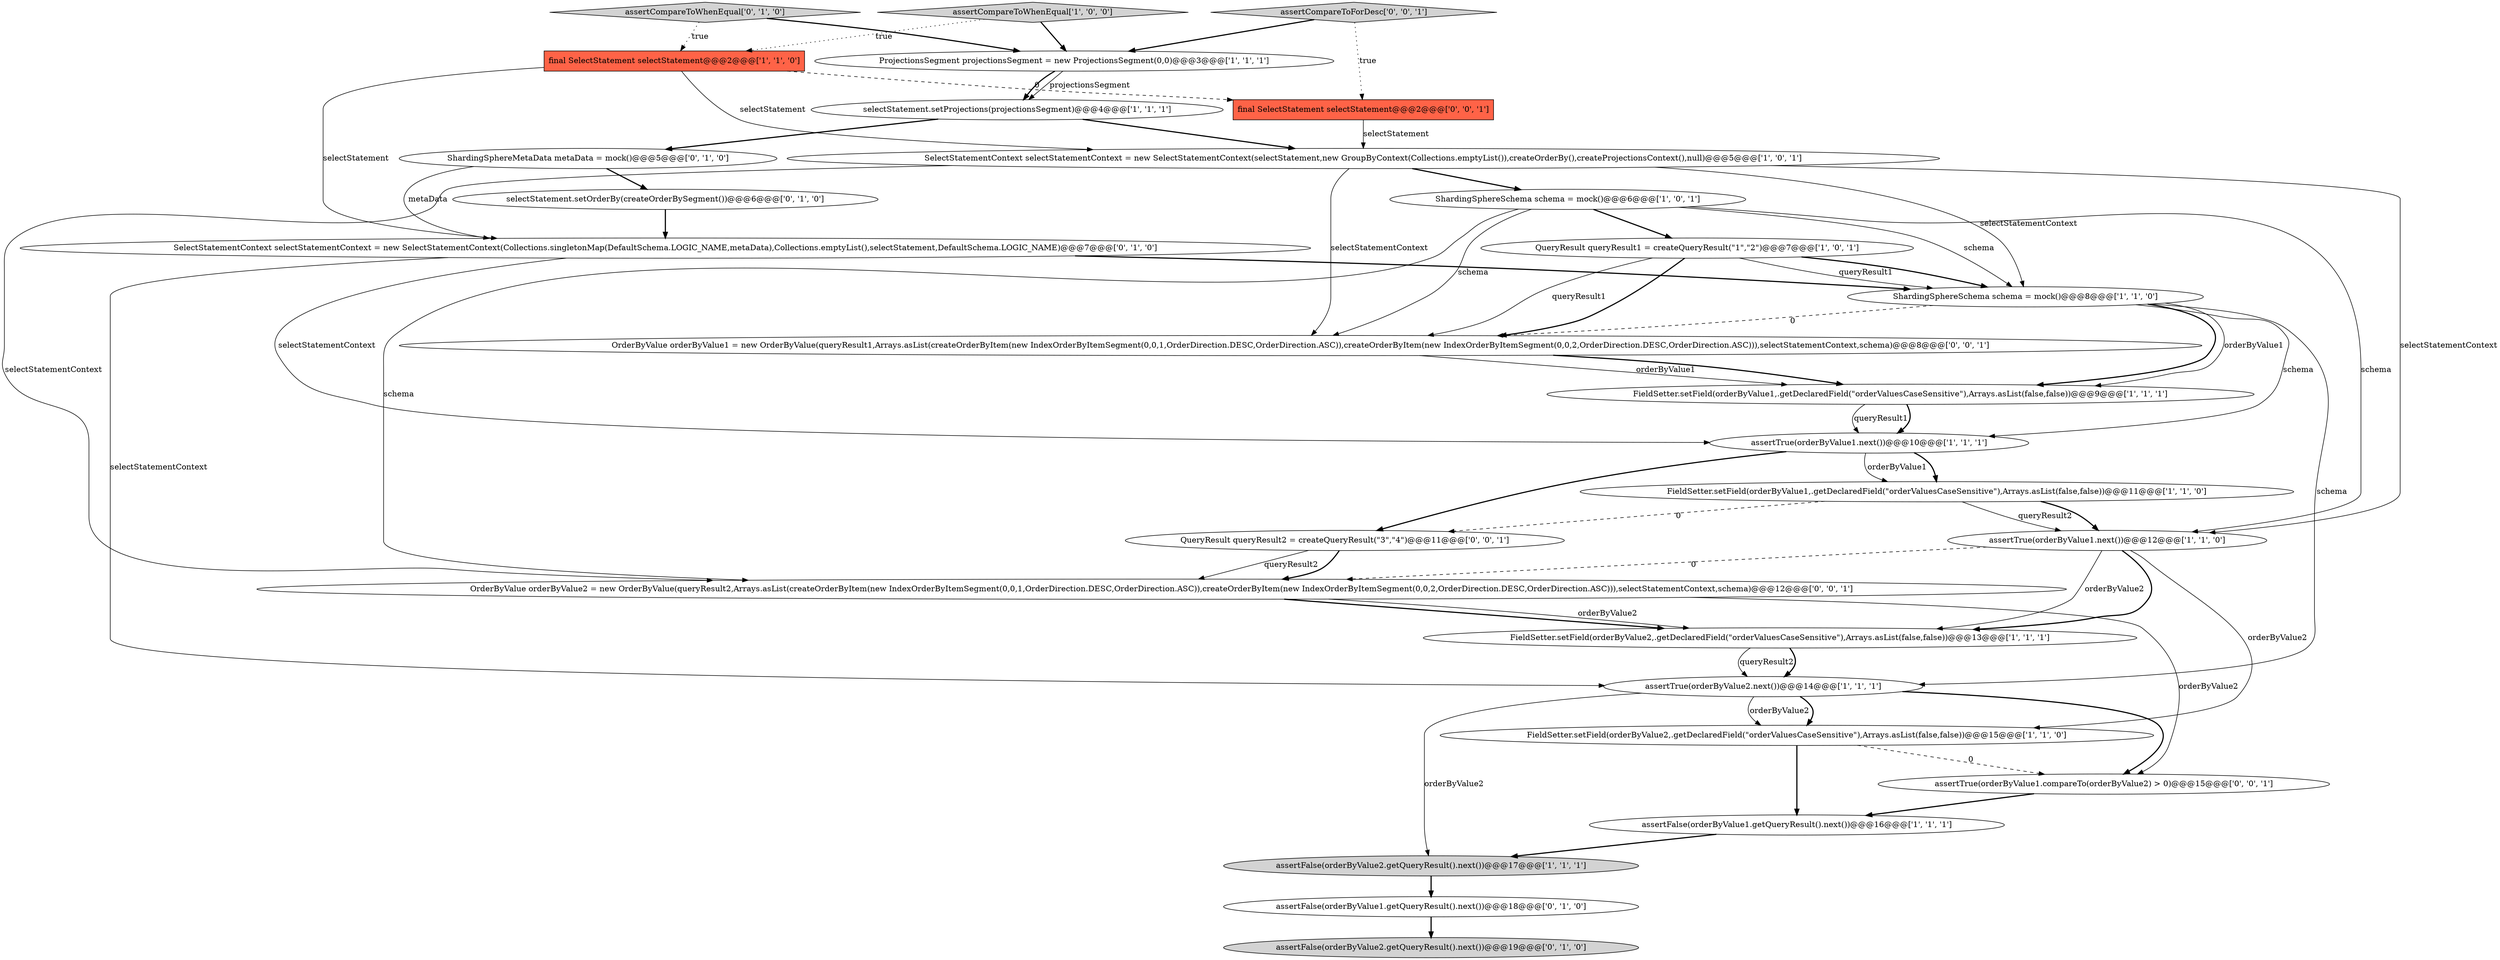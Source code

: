 digraph {
27 [style = filled, label = "assertCompareToForDesc['0', '0', '1']", fillcolor = lightgray, shape = diamond image = "AAA0AAABBB3BBB"];
21 [style = filled, label = "assertFalse(orderByValue2.getQueryResult().next())@@@19@@@['0', '1', '0']", fillcolor = lightgray, shape = ellipse image = "AAA0AAABBB2BBB"];
19 [style = filled, label = "SelectStatementContext selectStatementContext = new SelectStatementContext(Collections.singletonMap(DefaultSchema.LOGIC_NAME,metaData),Collections.emptyList(),selectStatement,DefaultSchema.LOGIC_NAME)@@@7@@@['0', '1', '0']", fillcolor = white, shape = ellipse image = "AAA1AAABBB2BBB"];
3 [style = filled, label = "SelectStatementContext selectStatementContext = new SelectStatementContext(selectStatement,new GroupByContext(Collections.emptyList()),createOrderBy(),createProjectionsContext(),null)@@@5@@@['1', '0', '1']", fillcolor = white, shape = ellipse image = "AAA0AAABBB1BBB"];
23 [style = filled, label = "OrderByValue orderByValue1 = new OrderByValue(queryResult1,Arrays.asList(createOrderByItem(new IndexOrderByItemSegment(0,0,1,OrderDirection.DESC,OrderDirection.ASC)),createOrderByItem(new IndexOrderByItemSegment(0,0,2,OrderDirection.DESC,OrderDirection.ASC))),selectStatementContext,schema)@@@8@@@['0', '0', '1']", fillcolor = white, shape = ellipse image = "AAA0AAABBB3BBB"];
22 [style = filled, label = "ShardingSphereMetaData metaData = mock()@@@5@@@['0', '1', '0']", fillcolor = white, shape = ellipse image = "AAA0AAABBB2BBB"];
24 [style = filled, label = "QueryResult queryResult2 = createQueryResult(\"3\",\"4\")@@@11@@@['0', '0', '1']", fillcolor = white, shape = ellipse image = "AAA0AAABBB3BBB"];
11 [style = filled, label = "ShardingSphereSchema schema = mock()@@@6@@@['1', '0', '1']", fillcolor = white, shape = ellipse image = "AAA0AAABBB1BBB"];
18 [style = filled, label = "selectStatement.setOrderBy(createOrderBySegment())@@@6@@@['0', '1', '0']", fillcolor = white, shape = ellipse image = "AAA1AAABBB2BBB"];
8 [style = filled, label = "FieldSetter.setField(orderByValue2,.getDeclaredField(\"orderValuesCaseSensitive\"),Arrays.asList(false,false))@@@15@@@['1', '1', '0']", fillcolor = white, shape = ellipse image = "AAA0AAABBB1BBB"];
14 [style = filled, label = "assertFalse(orderByValue2.getQueryResult().next())@@@17@@@['1', '1', '1']", fillcolor = lightgray, shape = ellipse image = "AAA0AAABBB1BBB"];
2 [style = filled, label = "ProjectionsSegment projectionsSegment = new ProjectionsSegment(0,0)@@@3@@@['1', '1', '1']", fillcolor = white, shape = ellipse image = "AAA0AAABBB1BBB"];
5 [style = filled, label = "assertTrue(orderByValue1.next())@@@10@@@['1', '1', '1']", fillcolor = white, shape = ellipse image = "AAA0AAABBB1BBB"];
6 [style = filled, label = "final SelectStatement selectStatement@@@2@@@['1', '1', '0']", fillcolor = tomato, shape = box image = "AAA0AAABBB1BBB"];
10 [style = filled, label = "assertTrue(orderByValue2.next())@@@14@@@['1', '1', '1']", fillcolor = white, shape = ellipse image = "AAA0AAABBB1BBB"];
16 [style = filled, label = "assertFalse(orderByValue1.getQueryResult().next())@@@16@@@['1', '1', '1']", fillcolor = white, shape = ellipse image = "AAA0AAABBB1BBB"];
12 [style = filled, label = "selectStatement.setProjections(projectionsSegment)@@@4@@@['1', '1', '1']", fillcolor = white, shape = ellipse image = "AAA0AAABBB1BBB"];
4 [style = filled, label = "assertCompareToWhenEqual['1', '0', '0']", fillcolor = lightgray, shape = diamond image = "AAA0AAABBB1BBB"];
20 [style = filled, label = "assertCompareToWhenEqual['0', '1', '0']", fillcolor = lightgray, shape = diamond image = "AAA0AAABBB2BBB"];
1 [style = filled, label = "FieldSetter.setField(orderByValue1,.getDeclaredField(\"orderValuesCaseSensitive\"),Arrays.asList(false,false))@@@11@@@['1', '1', '0']", fillcolor = white, shape = ellipse image = "AAA0AAABBB1BBB"];
26 [style = filled, label = "OrderByValue orderByValue2 = new OrderByValue(queryResult2,Arrays.asList(createOrderByItem(new IndexOrderByItemSegment(0,0,1,OrderDirection.DESC,OrderDirection.ASC)),createOrderByItem(new IndexOrderByItemSegment(0,0,2,OrderDirection.DESC,OrderDirection.ASC))),selectStatementContext,schema)@@@12@@@['0', '0', '1']", fillcolor = white, shape = ellipse image = "AAA0AAABBB3BBB"];
7 [style = filled, label = "QueryResult queryResult1 = createQueryResult(\"1\",\"2\")@@@7@@@['1', '0', '1']", fillcolor = white, shape = ellipse image = "AAA0AAABBB1BBB"];
15 [style = filled, label = "FieldSetter.setField(orderByValue2,.getDeclaredField(\"orderValuesCaseSensitive\"),Arrays.asList(false,false))@@@13@@@['1', '1', '1']", fillcolor = white, shape = ellipse image = "AAA0AAABBB1BBB"];
17 [style = filled, label = "assertFalse(orderByValue1.getQueryResult().next())@@@18@@@['0', '1', '0']", fillcolor = white, shape = ellipse image = "AAA0AAABBB2BBB"];
25 [style = filled, label = "final SelectStatement selectStatement@@@2@@@['0', '0', '1']", fillcolor = tomato, shape = box image = "AAA0AAABBB3BBB"];
9 [style = filled, label = "ShardingSphereSchema schema = mock()@@@8@@@['1', '1', '0']", fillcolor = white, shape = ellipse image = "AAA0AAABBB1BBB"];
28 [style = filled, label = "assertTrue(orderByValue1.compareTo(orderByValue2) > 0)@@@15@@@['0', '0', '1']", fillcolor = white, shape = ellipse image = "AAA0AAABBB3BBB"];
13 [style = filled, label = "assertTrue(orderByValue1.next())@@@12@@@['1', '1', '0']", fillcolor = white, shape = ellipse image = "AAA0AAABBB1BBB"];
0 [style = filled, label = "FieldSetter.setField(orderByValue1,.getDeclaredField(\"orderValuesCaseSensitive\"),Arrays.asList(false,false))@@@9@@@['1', '1', '1']", fillcolor = white, shape = ellipse image = "AAA0AAABBB1BBB"];
8->16 [style = bold, label=""];
3->26 [style = solid, label="selectStatementContext"];
7->23 [style = bold, label=""];
11->9 [style = solid, label="schema"];
14->17 [style = bold, label=""];
13->26 [style = dashed, label="0"];
1->24 [style = dashed, label="0"];
2->12 [style = solid, label="projectionsSegment"];
0->5 [style = solid, label="queryResult1"];
25->3 [style = solid, label="selectStatement"];
3->11 [style = bold, label=""];
7->9 [style = solid, label="queryResult1"];
13->15 [style = bold, label=""];
19->9 [style = bold, label=""];
28->16 [style = bold, label=""];
23->0 [style = solid, label="orderByValue1"];
17->21 [style = bold, label=""];
6->19 [style = solid, label="selectStatement"];
11->26 [style = solid, label="schema"];
7->9 [style = bold, label=""];
13->15 [style = solid, label="orderByValue2"];
5->1 [style = bold, label=""];
9->10 [style = solid, label="schema"];
19->10 [style = solid, label="selectStatementContext"];
10->8 [style = bold, label=""];
13->8 [style = solid, label="orderByValue2"];
10->14 [style = solid, label="orderByValue2"];
26->28 [style = solid, label="orderByValue2"];
1->13 [style = solid, label="queryResult2"];
19->5 [style = solid, label="selectStatementContext"];
6->3 [style = solid, label="selectStatement"];
10->8 [style = solid, label="orderByValue2"];
9->0 [style = bold, label=""];
10->28 [style = bold, label=""];
3->13 [style = solid, label="selectStatementContext"];
23->0 [style = bold, label=""];
4->2 [style = bold, label=""];
12->22 [style = bold, label=""];
11->7 [style = bold, label=""];
3->9 [style = solid, label="selectStatementContext"];
26->15 [style = bold, label=""];
7->23 [style = solid, label="queryResult1"];
2->12 [style = bold, label=""];
18->19 [style = bold, label=""];
5->24 [style = bold, label=""];
12->3 [style = bold, label=""];
3->23 [style = solid, label="selectStatementContext"];
24->26 [style = solid, label="queryResult2"];
16->14 [style = bold, label=""];
26->15 [style = solid, label="orderByValue2"];
22->18 [style = bold, label=""];
5->1 [style = solid, label="orderByValue1"];
15->10 [style = solid, label="queryResult2"];
8->28 [style = dashed, label="0"];
9->23 [style = dashed, label="0"];
9->0 [style = solid, label="orderByValue1"];
11->13 [style = solid, label="schema"];
9->5 [style = solid, label="schema"];
27->25 [style = dotted, label="true"];
20->2 [style = bold, label=""];
0->5 [style = bold, label=""];
4->6 [style = dotted, label="true"];
22->19 [style = solid, label="metaData"];
24->26 [style = bold, label=""];
15->10 [style = bold, label=""];
20->6 [style = dotted, label="true"];
6->25 [style = dashed, label="0"];
11->23 [style = solid, label="schema"];
27->2 [style = bold, label=""];
1->13 [style = bold, label=""];
}
